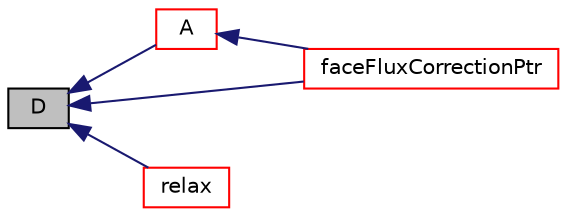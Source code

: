 digraph "D"
{
  bgcolor="transparent";
  edge [fontname="Helvetica",fontsize="10",labelfontname="Helvetica",labelfontsize="10"];
  node [fontname="Helvetica",fontsize="10",shape=record];
  rankdir="LR";
  Node1 [label="D",height=0.2,width=0.4,color="black", fillcolor="grey75", style="filled", fontcolor="black"];
  Node1 -> Node2 [dir="back",color="midnightblue",fontsize="10",style="solid",fontname="Helvetica"];
  Node2 [label="A",height=0.2,width=0.4,color="red",URL="$a00891.html#acb48c770cccad36df7cc8e0b81356294",tooltip="Return the central coefficient. "];
  Node2 -> Node3 [dir="back",color="midnightblue",fontsize="10",style="solid",fontname="Helvetica"];
  Node3 [label="faceFluxCorrectionPtr",height=0.2,width=0.4,color="red",URL="$a00891.html#abca4d525cb7a95854e0bbc373847fef2",tooltip="Return pointer to face-flux non-orthogonal correction field. "];
  Node1 -> Node3 [dir="back",color="midnightblue",fontsize="10",style="solid",fontname="Helvetica"];
  Node1 -> Node4 [dir="back",color="midnightblue",fontsize="10",style="solid",fontname="Helvetica"];
  Node4 [label="relax",height=0.2,width=0.4,color="red",URL="$a00891.html#a06343b944c91a56352ebf646011c212e",tooltip="Relax matrix (for steady-state solution). "];
}
